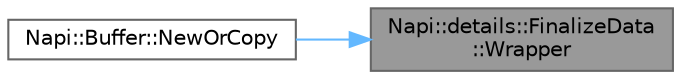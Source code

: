 digraph "Napi::details::FinalizeData::Wrapper"
{
 // LATEX_PDF_SIZE
  bgcolor="transparent";
  edge [fontname=Helvetica,fontsize=10,labelfontname=Helvetica,labelfontsize=10];
  node [fontname=Helvetica,fontsize=10,shape=box,height=0.2,width=0.4];
  rankdir="RL";
  Node1 [id="Node000001",label="Napi::details::FinalizeData\l::Wrapper",height=0.2,width=0.4,color="gray40", fillcolor="grey60", style="filled", fontcolor="black",tooltip=" "];
  Node1 -> Node2 [id="edge2_Node000001_Node000002",dir="back",color="steelblue1",style="solid",tooltip=" "];
  Node2 [id="Node000002",label="Napi::Buffer::NewOrCopy",height=0.2,width=0.4,color="grey40", fillcolor="white", style="filled",URL="$class_napi_1_1_buffer.html#af8aa884969d921f542a870fae6e486b0",tooltip=" "];
}
